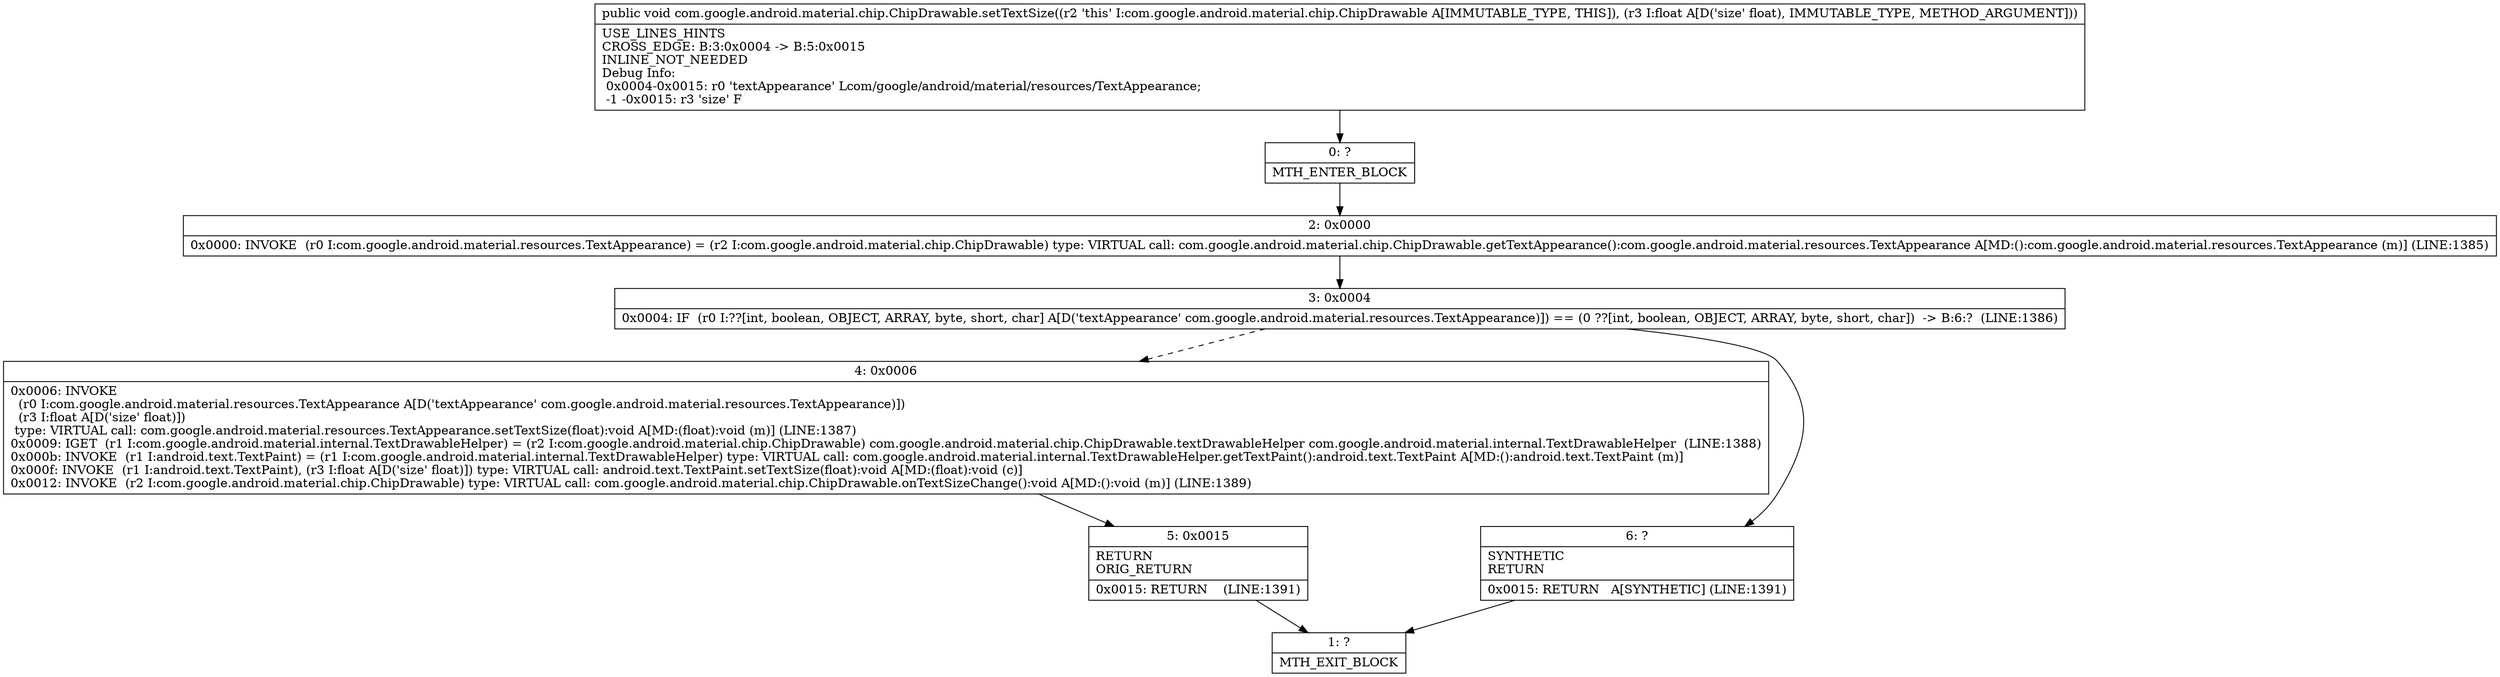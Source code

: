 digraph "CFG forcom.google.android.material.chip.ChipDrawable.setTextSize(F)V" {
Node_0 [shape=record,label="{0\:\ ?|MTH_ENTER_BLOCK\l}"];
Node_2 [shape=record,label="{2\:\ 0x0000|0x0000: INVOKE  (r0 I:com.google.android.material.resources.TextAppearance) = (r2 I:com.google.android.material.chip.ChipDrawable) type: VIRTUAL call: com.google.android.material.chip.ChipDrawable.getTextAppearance():com.google.android.material.resources.TextAppearance A[MD:():com.google.android.material.resources.TextAppearance (m)] (LINE:1385)\l}"];
Node_3 [shape=record,label="{3\:\ 0x0004|0x0004: IF  (r0 I:??[int, boolean, OBJECT, ARRAY, byte, short, char] A[D('textAppearance' com.google.android.material.resources.TextAppearance)]) == (0 ??[int, boolean, OBJECT, ARRAY, byte, short, char])  \-\> B:6:?  (LINE:1386)\l}"];
Node_4 [shape=record,label="{4\:\ 0x0006|0x0006: INVOKE  \l  (r0 I:com.google.android.material.resources.TextAppearance A[D('textAppearance' com.google.android.material.resources.TextAppearance)])\l  (r3 I:float A[D('size' float)])\l type: VIRTUAL call: com.google.android.material.resources.TextAppearance.setTextSize(float):void A[MD:(float):void (m)] (LINE:1387)\l0x0009: IGET  (r1 I:com.google.android.material.internal.TextDrawableHelper) = (r2 I:com.google.android.material.chip.ChipDrawable) com.google.android.material.chip.ChipDrawable.textDrawableHelper com.google.android.material.internal.TextDrawableHelper  (LINE:1388)\l0x000b: INVOKE  (r1 I:android.text.TextPaint) = (r1 I:com.google.android.material.internal.TextDrawableHelper) type: VIRTUAL call: com.google.android.material.internal.TextDrawableHelper.getTextPaint():android.text.TextPaint A[MD:():android.text.TextPaint (m)]\l0x000f: INVOKE  (r1 I:android.text.TextPaint), (r3 I:float A[D('size' float)]) type: VIRTUAL call: android.text.TextPaint.setTextSize(float):void A[MD:(float):void (c)]\l0x0012: INVOKE  (r2 I:com.google.android.material.chip.ChipDrawable) type: VIRTUAL call: com.google.android.material.chip.ChipDrawable.onTextSizeChange():void A[MD:():void (m)] (LINE:1389)\l}"];
Node_5 [shape=record,label="{5\:\ 0x0015|RETURN\lORIG_RETURN\l|0x0015: RETURN    (LINE:1391)\l}"];
Node_1 [shape=record,label="{1\:\ ?|MTH_EXIT_BLOCK\l}"];
Node_6 [shape=record,label="{6\:\ ?|SYNTHETIC\lRETURN\l|0x0015: RETURN   A[SYNTHETIC] (LINE:1391)\l}"];
MethodNode[shape=record,label="{public void com.google.android.material.chip.ChipDrawable.setTextSize((r2 'this' I:com.google.android.material.chip.ChipDrawable A[IMMUTABLE_TYPE, THIS]), (r3 I:float A[D('size' float), IMMUTABLE_TYPE, METHOD_ARGUMENT]))  | USE_LINES_HINTS\lCROSS_EDGE: B:3:0x0004 \-\> B:5:0x0015\lINLINE_NOT_NEEDED\lDebug Info:\l  0x0004\-0x0015: r0 'textAppearance' Lcom\/google\/android\/material\/resources\/TextAppearance;\l  \-1 \-0x0015: r3 'size' F\l}"];
MethodNode -> Node_0;Node_0 -> Node_2;
Node_2 -> Node_3;
Node_3 -> Node_4[style=dashed];
Node_3 -> Node_6;
Node_4 -> Node_5;
Node_5 -> Node_1;
Node_6 -> Node_1;
}

